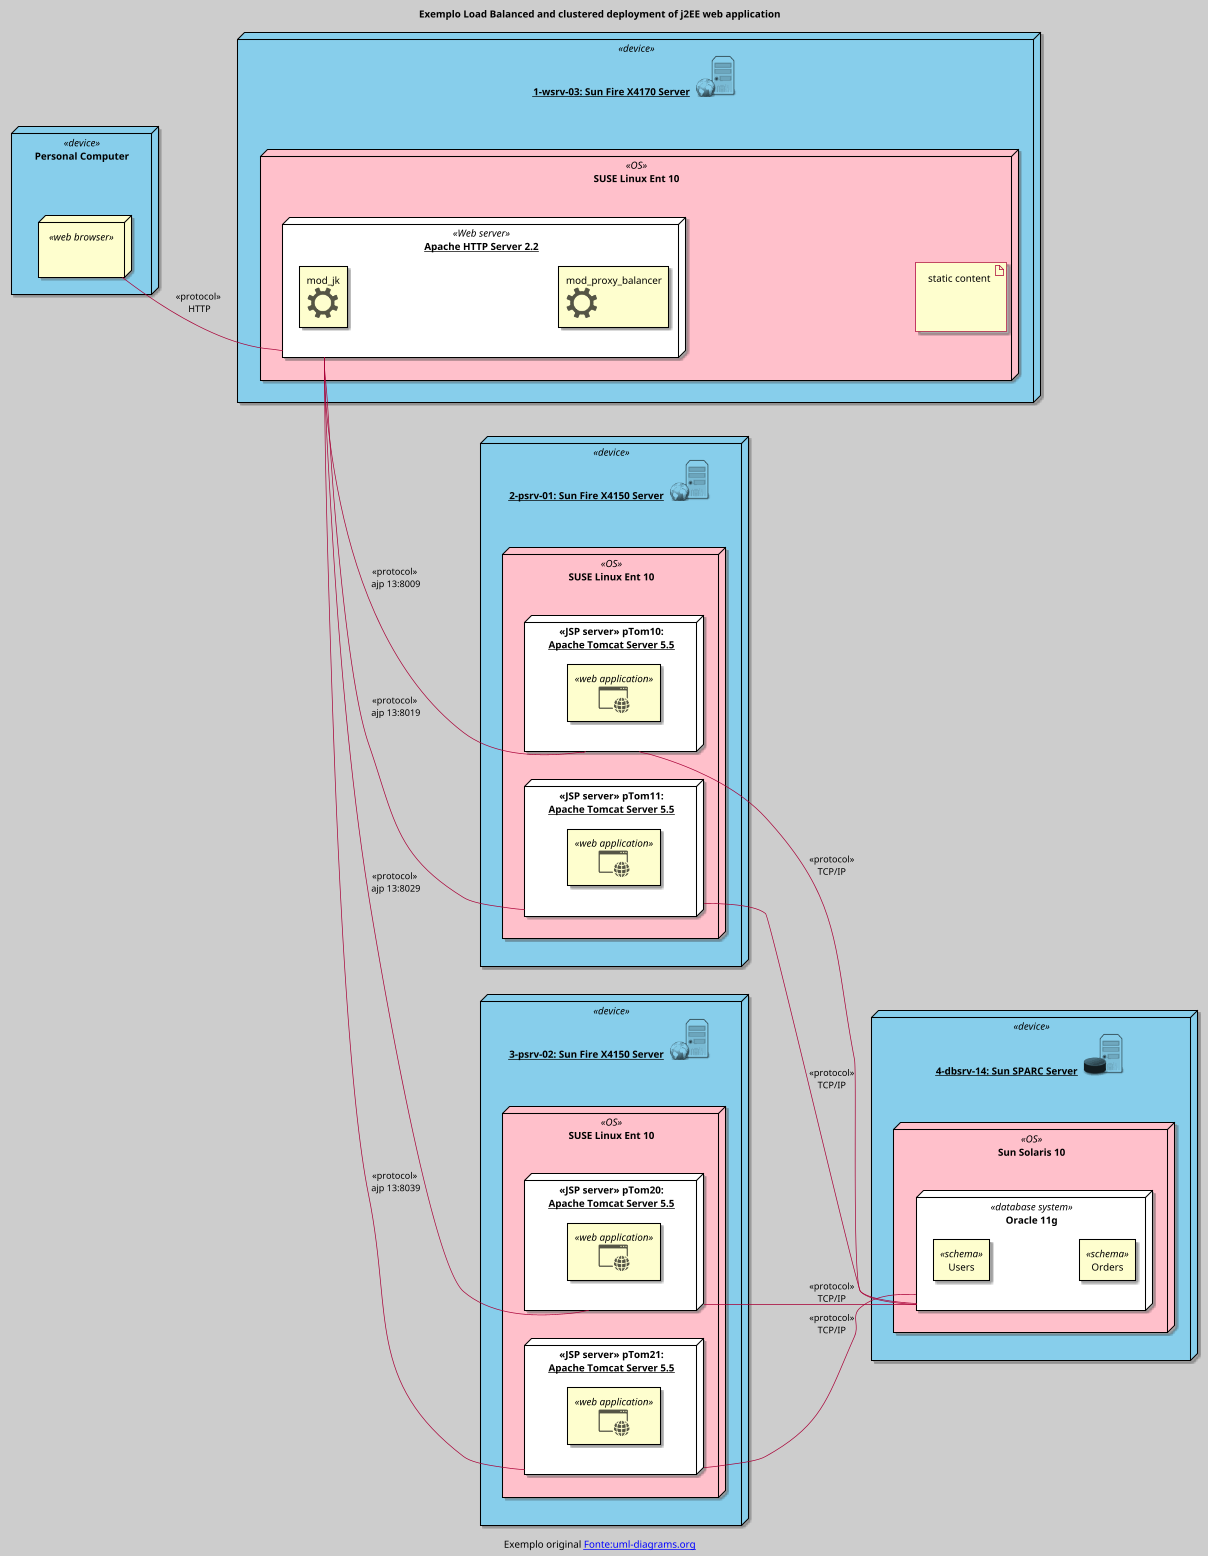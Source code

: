@startuml


title Exemplo Load Balanced and clustered deployment of j2EE web application

skin rose
scale 0.7


skinparam backgroundcolor #cdcdcd
left to right direction

caption Exemplo original [[https://www.uml-diagrams.org/web-application-clusters-uml-deployment-diagram-example.html?context=depl-examples{uml-diagrams} Fonte:uml-diagrams.org]]

!include <office/Concepts/settings.puml>
!include <office/Concepts/application_web.puml>

''=========================  ICONS  ==================================

sprite $osa_server_web [64x62/16z] {
vTA7chKs38HXQsOasUpzts-4OV-GFR37wUrxwF3Ispyxt6JhFCPTNEK-QA_5wWcqgTsL0okS8rhxxIV0oFQGBPp0UhTlTWvxuxFuSzRZZH_UlilpZUzgzjoQ
1-_3efVVnsNFkzQz_kNUTTUof-x3cWVieKLFtST5_pkV7nBl-lzulstPF_PxFVvIpz_u_qrAWFuR_pzuHB3yR_r-qJ-wBtjuHaG6xTFdzZ5YqIk4WY0ZtGuV
Oqk7VkbrvvcodJUIagU6Dq0HJl3z_oSte3nO2OROTWyI5IjSigzUCWB53c8qyrp_V-YDQ3O3IEqhuSi-sXvmUckjF5ABtZ4vJr-yCZ3NlCNai1dCH5ZvrnlW
hISll1X1TncWF1716Z27Ln_pPkqCrexrCfqhtfiauC8h2E6x9o_3lJST_qTfV7fpCePsRpy6tNbBCuhyt7DaykZT3w-9fzUBRocd0Cva1pUeZw6ltkwzimWr
C-mh1SlpqqkxzullzhEFu77BUn79dSVMfzU3Xvr-9ySo9e-K5HjRJ-o-qPlKdAry3J-y7HxfYJQREdk0z6qC_-BZwedJj_9XnvaYY_SavVFsbpowzu1POqu-
ilWOGstFzi5gE1UFhhv5H1V0ijKONHvR7o8Uouitz4W7OanTXVV-yR5juxd4nMkawEEiNFQjHxYUuy4FNpQL9oxUnvRk8fupQnSlxwDdzb7rqZrA4_ROvDSJ
A0uygga1QyiPI7b4zip25xsQ6S0phEEV
}

sprite $osa_server_database [64x64/16z] {
vTE73kiW38LXx6E3dV7-htkXL0rLdOIxrozhLbyMRlgpuo2QvzcZCClLGP_bsGl88YcgECzmU4xfso_0Nj99D741CgEB7vrkV36wl7g-yQxfAYqttYJHUNEU
4SUJNZGEqnvHyrx-SgyIDUqXSJpdcUcaIG-9mwJ_plTd4KJzFrx3flrft-lvbtfyw_ur2cReD-uVQyuPrN_h-PLbDVqUlwsUfpqn82s0kNbaNugol7i9F45o
EJ8hLaGWEIiOT_j7MjwoPqK5N4EDX-ZTIuZDtQt8_Vv8O2lkcTnvEiU-B5vmus6nhRZcDk53t3CVF4A_nhXpMwKvrE4-7txVVD3Ba9jl-xtVztMnsiYzNNFP
zdqJGlSuzxLjNNpyYijQyVxqpv7O3ssz_QXvUU27by27nPw-qOiqhuCtclIQOiyqvVVgDOaaHQg-pilt2yYDpuVFemS_FF5soTTCLvw8onNVCeWejKbzUeD7
sSwvgGZuit8yFw2-dl1rRRiSLVZfYI6IYo_lQ_VOvr9oLfKeTDul057DfPZxwy_JQAuKu31gVBn2kyGhRNLCSOsFLs00SWIWtsGw8k8ZglHNz0K
}


''=============================CODIGO======================================

node "Personal Computer\n\n" <<device>> as personalComputer #skyblue{
  node "\n" <<web browser>> as webBrowser{
  }
}

node "__1-wsrv-03: Sun Fire X4170 Server__  <$osa_server_web>\n\n" as wsrv03 <<device>> #skyblue{
  node "SUSE Linux Ent 10\n" <<OS>> as suse1 #pink{
    artifact "  static content \n\n\n" as staticContent
    
    node "__Apache HTTP Server 2.2__" <<Web server>> as apacheServerA #white{
      rectangle "mod_jk\n<$settings>" as mod
      rectangle "mod_proxy_balancer\n<$settings>" as modProxy
      
      /'======== RELACOES  ========='/

      mod -[hidden]- modProxy
      modProxy -[hidden]- staticContent
      
    }
  }
}

together{
  node "__2-psrv-01: Sun Fire X4150 Server__  <$osa_server_web>\n\n" <<device>> as psrv01 #skyblue{
    node "SUSE Linux Ent 10\n" <<OS>> as suse2 #pink{
      
      node "<<JSP server>> pTom10:\n__Apache Tomcat Server 5.5__" as apacheServerB #white{
          rectangle "<$application_web>" as webB <<web application>>
      }
      node "<<JSP server>> pTom11:\n__Apache Tomcat Server 5.5__" as apacheServerC #white{
          rectangle "<$application_web>" as webC <<web application>>
      }
      
      /'======== RELACOES  ========='/

      apacheServerB -r[hidden]- apacheServerC
    }
  }
  
  node "__3-psrv-02: Sun Fire X4150 Server__  <$osa_server_web>\n\n" <<device>> as psrv02 #skyblue{
    node "SUSE Linux Ent 10\n" <<OS>> as suse3 #pink{
      
      node "<<JSP server>> pTom20:\n__Apache Tomcat Server 5.5__" as apacheServerD #white{
          rectangle "<$application_web>" as webD <<web application>>
      }
      node "<<JSP server>> pTom21:\n__Apache Tomcat Server 5.5__" as apacheServerE #white{
          rectangle "<$application_web>" as webE <<web application>>
      }
      
      /'======== RELACOES  ========='/

      apacheServerD -r[hidden]- apacheServerE
    }
  }
}
node "__4-dbsrv-14: Sun SPARC Server__  <$osa_server_database>\n\n" as dbsrv14 <<device>> #skyblue{
  node "Sun Solaris 10\n" <<OS>> as solaris #pink{
    
    node "Oracle 11g" <<database system>> as databaseOracle #white{
      rectangle "Users" <<schema>> as users
      rectangle "Orders" <<schema>> as orders
      
      /'======== RELACOES  ========='/
      
      users -[hidden]- orders
    }
  }
}

''=========================  RELACOES  ==================================

personalComputer -r[hidden]- wsrv03
webBrowser -- apacheServerA : <<protocol>>\n HTTP

psrv01 -r[hidden]-- psrv02

apacheServerA -- apacheServerB : "<<protocol>>\n ajp 13:8009\n"
apacheServerA - apacheServerC : "<<protocol>>\n ajp 13:8019\n\n"
apacheServerA - apacheServerD : "<<protocol>>\n ajp 13:8029"
apacheServerA - apacheServerE : "<<protocol>>\n ajp 13:8039"

psrv02 -r[hidden]- dbsrv14 

apacheServerB -- databaseOracle : "<<protocol>>\nTCP/IP"  
apacheServerC -- databaseOracle : "<<protocol>>\nTCP/IP"
apacheServerD -- databaseOracle : "<<protocol>>\nTCP/IP"
apacheServerE -- databaseOracle : "<<protocol>>\nTCP/IP"

@enduml
